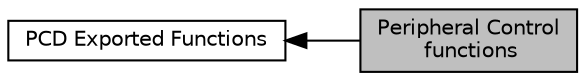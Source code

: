 digraph "Peripheral Control functions"
{
  edge [fontname="Helvetica",fontsize="10",labelfontname="Helvetica",labelfontsize="10"];
  node [fontname="Helvetica",fontsize="10",shape=record];
  rankdir=LR;
  Node1 [label="PCD Exported Functions",height=0.2,width=0.4,color="black", fillcolor="white", style="filled",URL="$group___p_c_d___exported___functions.html"];
  Node0 [label="Peripheral Control\l functions",height=0.2,width=0.4,color="black", fillcolor="grey75", style="filled", fontcolor="black"];
  Node1->Node0 [shape=plaintext, dir="back", style="solid"];
}
